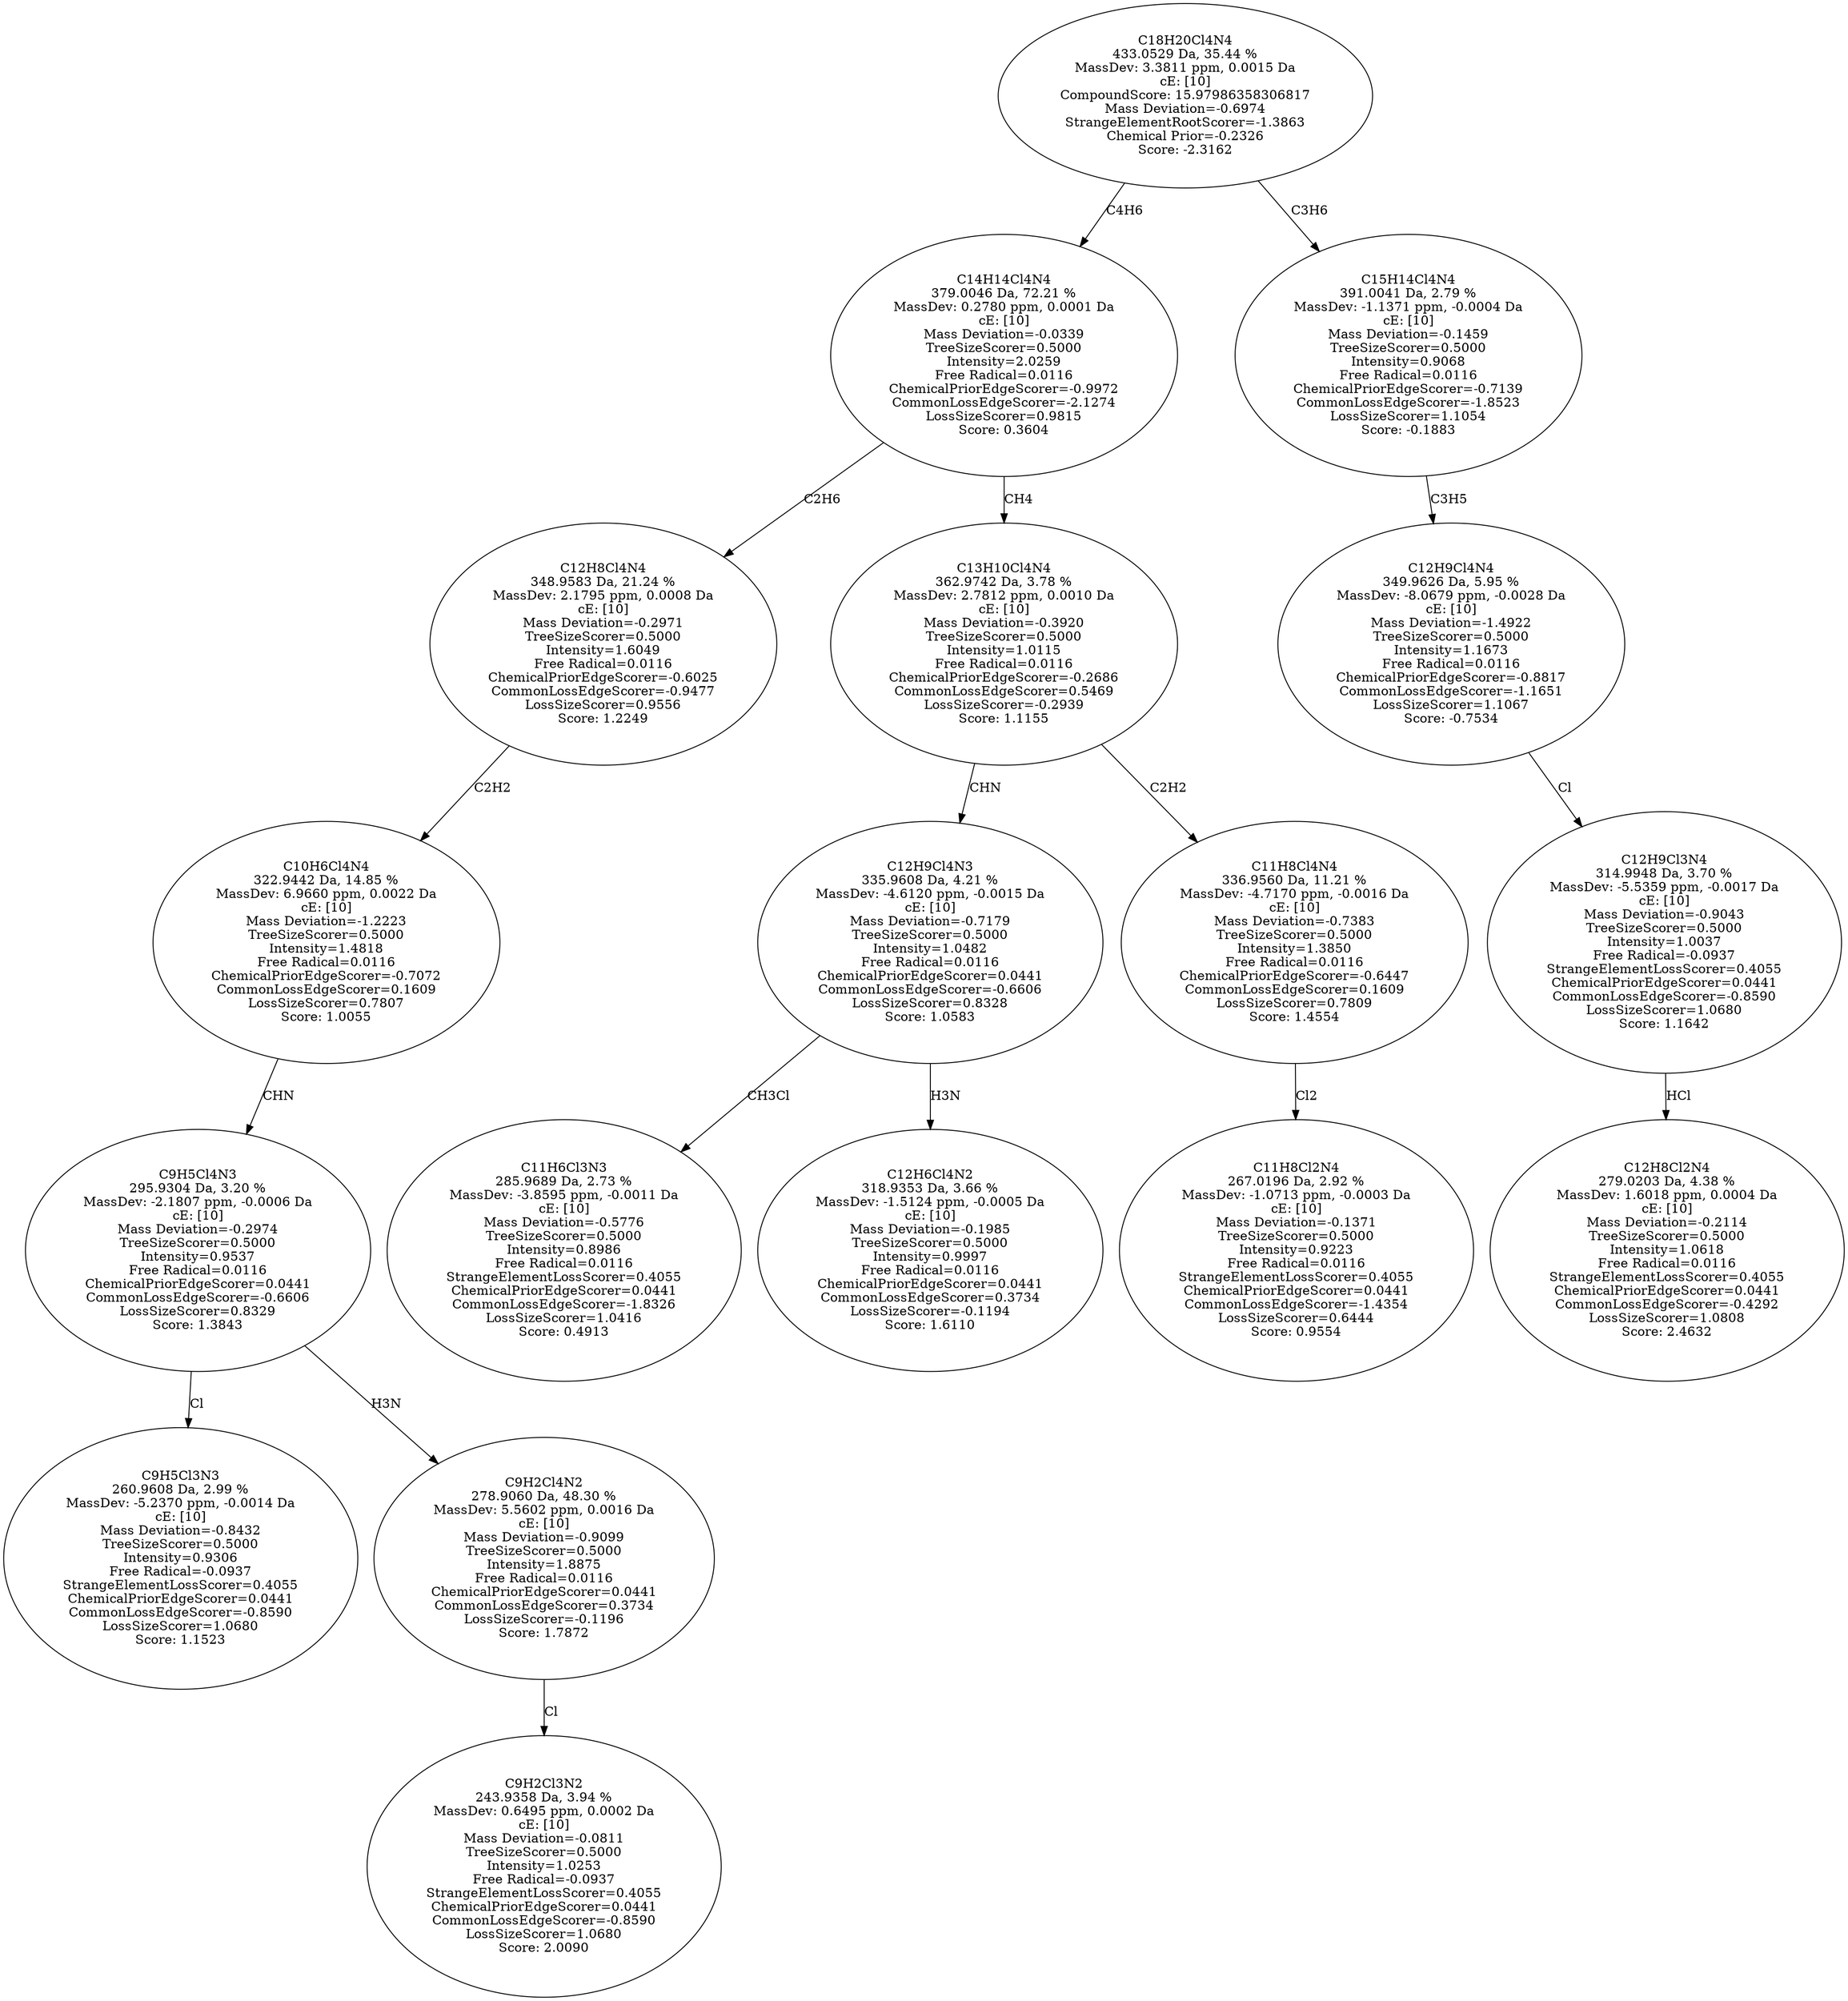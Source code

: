 strict digraph {
v1 [label="C9H5Cl3N3\n260.9608 Da, 2.99 %\nMassDev: -5.2370 ppm, -0.0014 Da\ncE: [10]\nMass Deviation=-0.8432\nTreeSizeScorer=0.5000\nIntensity=0.9306\nFree Radical=-0.0937\nStrangeElementLossScorer=0.4055\nChemicalPriorEdgeScorer=0.0441\nCommonLossEdgeScorer=-0.8590\nLossSizeScorer=1.0680\nScore: 1.1523"];
v2 [label="C9H2Cl3N2\n243.9358 Da, 3.94 %\nMassDev: 0.6495 ppm, 0.0002 Da\ncE: [10]\nMass Deviation=-0.0811\nTreeSizeScorer=0.5000\nIntensity=1.0253\nFree Radical=-0.0937\nStrangeElementLossScorer=0.4055\nChemicalPriorEdgeScorer=0.0441\nCommonLossEdgeScorer=-0.8590\nLossSizeScorer=1.0680\nScore: 2.0090"];
v3 [label="C9H2Cl4N2\n278.9060 Da, 48.30 %\nMassDev: 5.5602 ppm, 0.0016 Da\ncE: [10]\nMass Deviation=-0.9099\nTreeSizeScorer=0.5000\nIntensity=1.8875\nFree Radical=0.0116\nChemicalPriorEdgeScorer=0.0441\nCommonLossEdgeScorer=0.3734\nLossSizeScorer=-0.1196\nScore: 1.7872"];
v4 [label="C9H5Cl4N3\n295.9304 Da, 3.20 %\nMassDev: -2.1807 ppm, -0.0006 Da\ncE: [10]\nMass Deviation=-0.2974\nTreeSizeScorer=0.5000\nIntensity=0.9537\nFree Radical=0.0116\nChemicalPriorEdgeScorer=0.0441\nCommonLossEdgeScorer=-0.6606\nLossSizeScorer=0.8329\nScore: 1.3843"];
v5 [label="C10H6Cl4N4\n322.9442 Da, 14.85 %\nMassDev: 6.9660 ppm, 0.0022 Da\ncE: [10]\nMass Deviation=-1.2223\nTreeSizeScorer=0.5000\nIntensity=1.4818\nFree Radical=0.0116\nChemicalPriorEdgeScorer=-0.7072\nCommonLossEdgeScorer=0.1609\nLossSizeScorer=0.7807\nScore: 1.0055"];
v6 [label="C12H8Cl4N4\n348.9583 Da, 21.24 %\nMassDev: 2.1795 ppm, 0.0008 Da\ncE: [10]\nMass Deviation=-0.2971\nTreeSizeScorer=0.5000\nIntensity=1.6049\nFree Radical=0.0116\nChemicalPriorEdgeScorer=-0.6025\nCommonLossEdgeScorer=-0.9477\nLossSizeScorer=0.9556\nScore: 1.2249"];
v7 [label="C11H6Cl3N3\n285.9689 Da, 2.73 %\nMassDev: -3.8595 ppm, -0.0011 Da\ncE: [10]\nMass Deviation=-0.5776\nTreeSizeScorer=0.5000\nIntensity=0.8986\nFree Radical=0.0116\nStrangeElementLossScorer=0.4055\nChemicalPriorEdgeScorer=0.0441\nCommonLossEdgeScorer=-1.8326\nLossSizeScorer=1.0416\nScore: 0.4913"];
v8 [label="C12H6Cl4N2\n318.9353 Da, 3.66 %\nMassDev: -1.5124 ppm, -0.0005 Da\ncE: [10]\nMass Deviation=-0.1985\nTreeSizeScorer=0.5000\nIntensity=0.9997\nFree Radical=0.0116\nChemicalPriorEdgeScorer=0.0441\nCommonLossEdgeScorer=0.3734\nLossSizeScorer=-0.1194\nScore: 1.6110"];
v9 [label="C12H9Cl4N3\n335.9608 Da, 4.21 %\nMassDev: -4.6120 ppm, -0.0015 Da\ncE: [10]\nMass Deviation=-0.7179\nTreeSizeScorer=0.5000\nIntensity=1.0482\nFree Radical=0.0116\nChemicalPriorEdgeScorer=0.0441\nCommonLossEdgeScorer=-0.6606\nLossSizeScorer=0.8328\nScore: 1.0583"];
v10 [label="C11H8Cl2N4\n267.0196 Da, 2.92 %\nMassDev: -1.0713 ppm, -0.0003 Da\ncE: [10]\nMass Deviation=-0.1371\nTreeSizeScorer=0.5000\nIntensity=0.9223\nFree Radical=0.0116\nStrangeElementLossScorer=0.4055\nChemicalPriorEdgeScorer=0.0441\nCommonLossEdgeScorer=-1.4354\nLossSizeScorer=0.6444\nScore: 0.9554"];
v11 [label="C11H8Cl4N4\n336.9560 Da, 11.21 %\nMassDev: -4.7170 ppm, -0.0016 Da\ncE: [10]\nMass Deviation=-0.7383\nTreeSizeScorer=0.5000\nIntensity=1.3850\nFree Radical=0.0116\nChemicalPriorEdgeScorer=-0.6447\nCommonLossEdgeScorer=0.1609\nLossSizeScorer=0.7809\nScore: 1.4554"];
v12 [label="C13H10Cl4N4\n362.9742 Da, 3.78 %\nMassDev: 2.7812 ppm, 0.0010 Da\ncE: [10]\nMass Deviation=-0.3920\nTreeSizeScorer=0.5000\nIntensity=1.0115\nFree Radical=0.0116\nChemicalPriorEdgeScorer=-0.2686\nCommonLossEdgeScorer=0.5469\nLossSizeScorer=-0.2939\nScore: 1.1155"];
v13 [label="C14H14Cl4N4\n379.0046 Da, 72.21 %\nMassDev: 0.2780 ppm, 0.0001 Da\ncE: [10]\nMass Deviation=-0.0339\nTreeSizeScorer=0.5000\nIntensity=2.0259\nFree Radical=0.0116\nChemicalPriorEdgeScorer=-0.9972\nCommonLossEdgeScorer=-2.1274\nLossSizeScorer=0.9815\nScore: 0.3604"];
v14 [label="C12H8Cl2N4\n279.0203 Da, 4.38 %\nMassDev: 1.6018 ppm, 0.0004 Da\ncE: [10]\nMass Deviation=-0.2114\nTreeSizeScorer=0.5000\nIntensity=1.0618\nFree Radical=0.0116\nStrangeElementLossScorer=0.4055\nChemicalPriorEdgeScorer=0.0441\nCommonLossEdgeScorer=-0.4292\nLossSizeScorer=1.0808\nScore: 2.4632"];
v15 [label="C12H9Cl3N4\n314.9948 Da, 3.70 %\nMassDev: -5.5359 ppm, -0.0017 Da\ncE: [10]\nMass Deviation=-0.9043\nTreeSizeScorer=0.5000\nIntensity=1.0037\nFree Radical=-0.0937\nStrangeElementLossScorer=0.4055\nChemicalPriorEdgeScorer=0.0441\nCommonLossEdgeScorer=-0.8590\nLossSizeScorer=1.0680\nScore: 1.1642"];
v16 [label="C12H9Cl4N4\n349.9626 Da, 5.95 %\nMassDev: -8.0679 ppm, -0.0028 Da\ncE: [10]\nMass Deviation=-1.4922\nTreeSizeScorer=0.5000\nIntensity=1.1673\nFree Radical=0.0116\nChemicalPriorEdgeScorer=-0.8817\nCommonLossEdgeScorer=-1.1651\nLossSizeScorer=1.1067\nScore: -0.7534"];
v17 [label="C15H14Cl4N4\n391.0041 Da, 2.79 %\nMassDev: -1.1371 ppm, -0.0004 Da\ncE: [10]\nMass Deviation=-0.1459\nTreeSizeScorer=0.5000\nIntensity=0.9068\nFree Radical=0.0116\nChemicalPriorEdgeScorer=-0.7139\nCommonLossEdgeScorer=-1.8523\nLossSizeScorer=1.1054\nScore: -0.1883"];
v18 [label="C18H20Cl4N4\n433.0529 Da, 35.44 %\nMassDev: 3.3811 ppm, 0.0015 Da\ncE: [10]\nCompoundScore: 15.97986358306817\nMass Deviation=-0.6974\nStrangeElementRootScorer=-1.3863\nChemical Prior=-0.2326\nScore: -2.3162"];
v4 -> v1 [label="Cl"];
v3 -> v2 [label="Cl"];
v4 -> v3 [label="H3N"];
v5 -> v4 [label="CHN"];
v6 -> v5 [label="C2H2"];
v13 -> v6 [label="C2H6"];
v9 -> v7 [label="CH3Cl"];
v9 -> v8 [label="H3N"];
v12 -> v9 [label="CHN"];
v11 -> v10 [label="Cl2"];
v12 -> v11 [label="C2H2"];
v13 -> v12 [label="CH4"];
v18 -> v13 [label="C4H6"];
v15 -> v14 [label="HCl"];
v16 -> v15 [label="Cl"];
v17 -> v16 [label="C3H5"];
v18 -> v17 [label="C3H6"];
}